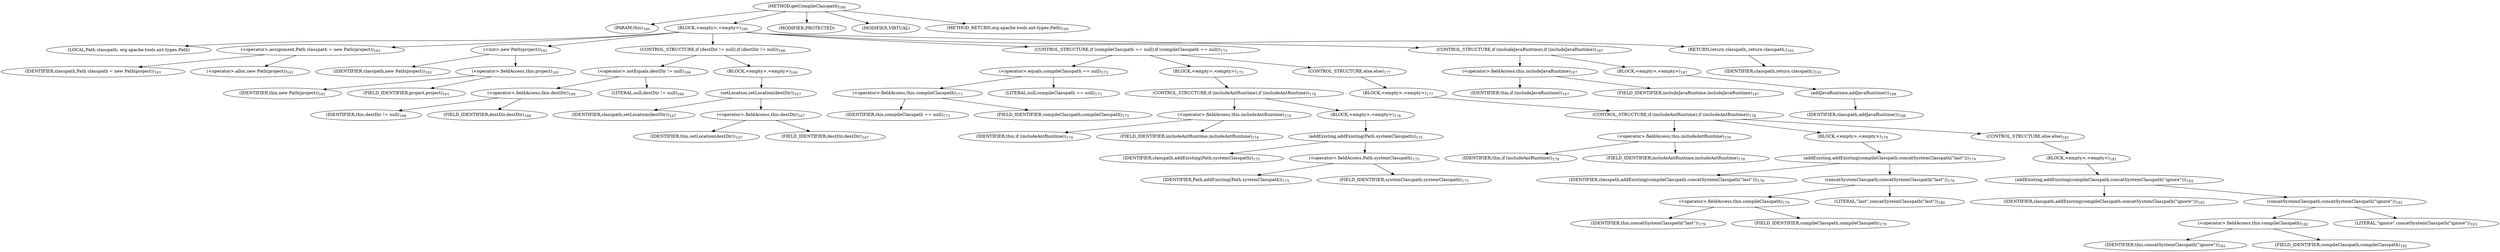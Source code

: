 digraph "getCompileClasspath" {  
"262" [label = <(METHOD,getCompileClasspath)<SUB>160</SUB>> ]
"263" [label = <(PARAM,this)<SUB>160</SUB>> ]
"264" [label = <(BLOCK,&lt;empty&gt;,&lt;empty&gt;)<SUB>160</SUB>> ]
"6" [label = <(LOCAL,Path classpath: org.apache.tools.ant.types.Path)> ]
"265" [label = <(&lt;operator&gt;.assignment,Path classpath = new Path(project))<SUB>161</SUB>> ]
"266" [label = <(IDENTIFIER,classpath,Path classpath = new Path(project))<SUB>161</SUB>> ]
"267" [label = <(&lt;operator&gt;.alloc,new Path(project))<SUB>161</SUB>> ]
"268" [label = <(&lt;init&gt;,new Path(project))<SUB>161</SUB>> ]
"5" [label = <(IDENTIFIER,classpath,new Path(project))<SUB>161</SUB>> ]
"269" [label = <(&lt;operator&gt;.fieldAccess,this.project)<SUB>161</SUB>> ]
"270" [label = <(IDENTIFIER,this,new Path(project))<SUB>161</SUB>> ]
"271" [label = <(FIELD_IDENTIFIER,project,project)<SUB>161</SUB>> ]
"272" [label = <(CONTROL_STRUCTURE,if (destDir != null),if (destDir != null))<SUB>166</SUB>> ]
"273" [label = <(&lt;operator&gt;.notEquals,destDir != null)<SUB>166</SUB>> ]
"274" [label = <(&lt;operator&gt;.fieldAccess,this.destDir)<SUB>166</SUB>> ]
"275" [label = <(IDENTIFIER,this,destDir != null)<SUB>166</SUB>> ]
"276" [label = <(FIELD_IDENTIFIER,destDir,destDir)<SUB>166</SUB>> ]
"277" [label = <(LITERAL,null,destDir != null)<SUB>166</SUB>> ]
"278" [label = <(BLOCK,&lt;empty&gt;,&lt;empty&gt;)<SUB>166</SUB>> ]
"279" [label = <(setLocation,setLocation(destDir))<SUB>167</SUB>> ]
"280" [label = <(IDENTIFIER,classpath,setLocation(destDir))<SUB>167</SUB>> ]
"281" [label = <(&lt;operator&gt;.fieldAccess,this.destDir)<SUB>167</SUB>> ]
"282" [label = <(IDENTIFIER,this,setLocation(destDir))<SUB>167</SUB>> ]
"283" [label = <(FIELD_IDENTIFIER,destDir,destDir)<SUB>167</SUB>> ]
"284" [label = <(CONTROL_STRUCTURE,if (compileClasspath == null),if (compileClasspath == null))<SUB>173</SUB>> ]
"285" [label = <(&lt;operator&gt;.equals,compileClasspath == null)<SUB>173</SUB>> ]
"286" [label = <(&lt;operator&gt;.fieldAccess,this.compileClasspath)<SUB>173</SUB>> ]
"287" [label = <(IDENTIFIER,this,compileClasspath == null)<SUB>173</SUB>> ]
"288" [label = <(FIELD_IDENTIFIER,compileClasspath,compileClasspath)<SUB>173</SUB>> ]
"289" [label = <(LITERAL,null,compileClasspath == null)<SUB>173</SUB>> ]
"290" [label = <(BLOCK,&lt;empty&gt;,&lt;empty&gt;)<SUB>173</SUB>> ]
"291" [label = <(CONTROL_STRUCTURE,if (includeAntRuntime),if (includeAntRuntime))<SUB>174</SUB>> ]
"292" [label = <(&lt;operator&gt;.fieldAccess,this.includeAntRuntime)<SUB>174</SUB>> ]
"293" [label = <(IDENTIFIER,this,if (includeAntRuntime))<SUB>174</SUB>> ]
"294" [label = <(FIELD_IDENTIFIER,includeAntRuntime,includeAntRuntime)<SUB>174</SUB>> ]
"295" [label = <(BLOCK,&lt;empty&gt;,&lt;empty&gt;)<SUB>174</SUB>> ]
"296" [label = <(addExisting,addExisting(Path.systemClasspath))<SUB>175</SUB>> ]
"297" [label = <(IDENTIFIER,classpath,addExisting(Path.systemClasspath))<SUB>175</SUB>> ]
"298" [label = <(&lt;operator&gt;.fieldAccess,Path.systemClasspath)<SUB>175</SUB>> ]
"299" [label = <(IDENTIFIER,Path,addExisting(Path.systemClasspath))<SUB>175</SUB>> ]
"300" [label = <(FIELD_IDENTIFIER,systemClasspath,systemClasspath)<SUB>175</SUB>> ]
"301" [label = <(CONTROL_STRUCTURE,else,else)<SUB>177</SUB>> ]
"302" [label = <(BLOCK,&lt;empty&gt;,&lt;empty&gt;)<SUB>177</SUB>> ]
"303" [label = <(CONTROL_STRUCTURE,if (includeAntRuntime),if (includeAntRuntime))<SUB>178</SUB>> ]
"304" [label = <(&lt;operator&gt;.fieldAccess,this.includeAntRuntime)<SUB>178</SUB>> ]
"305" [label = <(IDENTIFIER,this,if (includeAntRuntime))<SUB>178</SUB>> ]
"306" [label = <(FIELD_IDENTIFIER,includeAntRuntime,includeAntRuntime)<SUB>178</SUB>> ]
"307" [label = <(BLOCK,&lt;empty&gt;,&lt;empty&gt;)<SUB>178</SUB>> ]
"308" [label = <(addExisting,addExisting(compileClasspath.concatSystemClasspath(&quot;last&quot;)))<SUB>179</SUB>> ]
"309" [label = <(IDENTIFIER,classpath,addExisting(compileClasspath.concatSystemClasspath(&quot;last&quot;)))<SUB>179</SUB>> ]
"310" [label = <(concatSystemClasspath,concatSystemClasspath(&quot;last&quot;))<SUB>179</SUB>> ]
"311" [label = <(&lt;operator&gt;.fieldAccess,this.compileClasspath)<SUB>179</SUB>> ]
"312" [label = <(IDENTIFIER,this,concatSystemClasspath(&quot;last&quot;))<SUB>179</SUB>> ]
"313" [label = <(FIELD_IDENTIFIER,compileClasspath,compileClasspath)<SUB>179</SUB>> ]
"314" [label = <(LITERAL,&quot;last&quot;,concatSystemClasspath(&quot;last&quot;))<SUB>180</SUB>> ]
"315" [label = <(CONTROL_STRUCTURE,else,else)<SUB>181</SUB>> ]
"316" [label = <(BLOCK,&lt;empty&gt;,&lt;empty&gt;)<SUB>181</SUB>> ]
"317" [label = <(addExisting,addExisting(compileClasspath.concatSystemClasspath(&quot;ignore&quot;)))<SUB>182</SUB>> ]
"318" [label = <(IDENTIFIER,classpath,addExisting(compileClasspath.concatSystemClasspath(&quot;ignore&quot;)))<SUB>182</SUB>> ]
"319" [label = <(concatSystemClasspath,concatSystemClasspath(&quot;ignore&quot;))<SUB>182</SUB>> ]
"320" [label = <(&lt;operator&gt;.fieldAccess,this.compileClasspath)<SUB>182</SUB>> ]
"321" [label = <(IDENTIFIER,this,concatSystemClasspath(&quot;ignore&quot;))<SUB>182</SUB>> ]
"322" [label = <(FIELD_IDENTIFIER,compileClasspath,compileClasspath)<SUB>182</SUB>> ]
"323" [label = <(LITERAL,&quot;ignore&quot;,concatSystemClasspath(&quot;ignore&quot;))<SUB>183</SUB>> ]
"324" [label = <(CONTROL_STRUCTURE,if (includeJavaRuntime),if (includeJavaRuntime))<SUB>187</SUB>> ]
"325" [label = <(&lt;operator&gt;.fieldAccess,this.includeJavaRuntime)<SUB>187</SUB>> ]
"326" [label = <(IDENTIFIER,this,if (includeJavaRuntime))<SUB>187</SUB>> ]
"327" [label = <(FIELD_IDENTIFIER,includeJavaRuntime,includeJavaRuntime)<SUB>187</SUB>> ]
"328" [label = <(BLOCK,&lt;empty&gt;,&lt;empty&gt;)<SUB>187</SUB>> ]
"329" [label = <(addJavaRuntime,addJavaRuntime())<SUB>188</SUB>> ]
"330" [label = <(IDENTIFIER,classpath,addJavaRuntime())<SUB>188</SUB>> ]
"331" [label = <(RETURN,return classpath;,return classpath;)<SUB>191</SUB>> ]
"332" [label = <(IDENTIFIER,classpath,return classpath;)<SUB>191</SUB>> ]
"333" [label = <(MODIFIER,PROTECTED)> ]
"334" [label = <(MODIFIER,VIRTUAL)> ]
"335" [label = <(METHOD_RETURN,org.apache.tools.ant.types.Path)<SUB>160</SUB>> ]
  "262" -> "263" 
  "262" -> "264" 
  "262" -> "333" 
  "262" -> "334" 
  "262" -> "335" 
  "264" -> "6" 
  "264" -> "265" 
  "264" -> "268" 
  "264" -> "272" 
  "264" -> "284" 
  "264" -> "324" 
  "264" -> "331" 
  "265" -> "266" 
  "265" -> "267" 
  "268" -> "5" 
  "268" -> "269" 
  "269" -> "270" 
  "269" -> "271" 
  "272" -> "273" 
  "272" -> "278" 
  "273" -> "274" 
  "273" -> "277" 
  "274" -> "275" 
  "274" -> "276" 
  "278" -> "279" 
  "279" -> "280" 
  "279" -> "281" 
  "281" -> "282" 
  "281" -> "283" 
  "284" -> "285" 
  "284" -> "290" 
  "284" -> "301" 
  "285" -> "286" 
  "285" -> "289" 
  "286" -> "287" 
  "286" -> "288" 
  "290" -> "291" 
  "291" -> "292" 
  "291" -> "295" 
  "292" -> "293" 
  "292" -> "294" 
  "295" -> "296" 
  "296" -> "297" 
  "296" -> "298" 
  "298" -> "299" 
  "298" -> "300" 
  "301" -> "302" 
  "302" -> "303" 
  "303" -> "304" 
  "303" -> "307" 
  "303" -> "315" 
  "304" -> "305" 
  "304" -> "306" 
  "307" -> "308" 
  "308" -> "309" 
  "308" -> "310" 
  "310" -> "311" 
  "310" -> "314" 
  "311" -> "312" 
  "311" -> "313" 
  "315" -> "316" 
  "316" -> "317" 
  "317" -> "318" 
  "317" -> "319" 
  "319" -> "320" 
  "319" -> "323" 
  "320" -> "321" 
  "320" -> "322" 
  "324" -> "325" 
  "324" -> "328" 
  "325" -> "326" 
  "325" -> "327" 
  "328" -> "329" 
  "329" -> "330" 
  "331" -> "332" 
}

